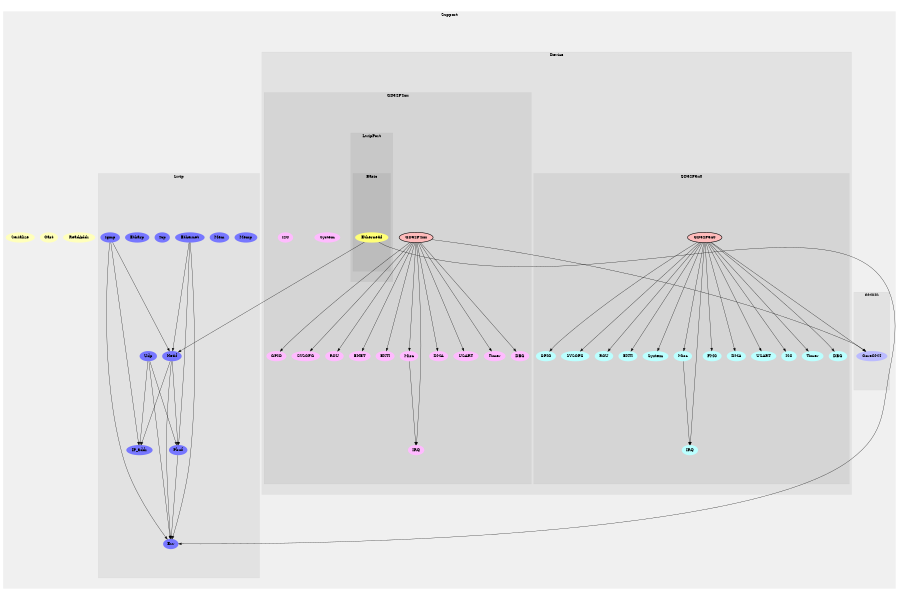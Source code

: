 digraph G {
size="6,4";
ratio="fill";
subgraph cluster_0 {
label="Support";
color="#0000000F";
style="filled";
u12[label="ReadAddr",style="filled",fillcolor="#ffffbb",penwidth="0"];
u13[label="Cast",style="filled",fillcolor="#ffffbb",penwidth="0"];
u14[label="Serialize",style="filled",fillcolor="#ffffbb",penwidth="0"];
subgraph cluster_1 {
label="CMSIS";
color="#0000000F";
style="filled";
u11[label="CoreCM4",style="filled",fillcolor="#bbbbff",penwidth="0"];

}
subgraph cluster_2 {
label="Device";
color="#0000000F";
style="filled";
subgraph cluster_3 {
label="GD32F3x0";
color="#0000000F";
style="filled";
u43[label="GD32F3x0",style="filled,bold",fillcolor="#ffbbbb"];
u30[label="GPIO",style="filled",fillcolor="#bbffff",penwidth="0"];
u31[label="SYSCFG",style="filled",fillcolor="#bbffff",penwidth="0"];
u32[label="RCU",style="filled",fillcolor="#bbffff",penwidth="0"];
u33[label="EXTI",style="filled",fillcolor="#bbffff",penwidth="0"];
u34[label="System",style="filled",fillcolor="#bbffff",penwidth="0"];
u35[label="Misc",style="filled",fillcolor="#bbffff",penwidth="0"];
u36[label="IRQ",style="filled",fillcolor="#bbffff",penwidth="0"];
u37[label="FMC",style="filled",fillcolor="#bbffff",penwidth="0"];
u38[label="DMA",style="filled",fillcolor="#bbffff",penwidth="0"];
u39[label="USART",style="filled",fillcolor="#bbffff",penwidth="0"];
u40[label="I2C",style="filled",fillcolor="#bbffff",penwidth="0"];
u41[label="Timer",style="filled",fillcolor="#bbffff",penwidth="0"];
u42[label="DBG",style="filled",fillcolor="#bbffff",penwidth="0"];

}
subgraph cluster_4 {
label="GD32F4xx";
color="#0000000F";
style="filled";
u15[label="GD32F4xx",style="filled,bold",fillcolor="#ffbbbb"];
u16[label="GPIO",style="filled",fillcolor="#ffbbff",penwidth="0"];
u17[label="SYSCFG",style="filled",fillcolor="#ffbbff",penwidth="0"];
u19[label="RCU",style="filled",fillcolor="#ffbbff",penwidth="0"];
u20[label="ENET",style="filled",fillcolor="#ffbbff",penwidth="0"];
u21[label="EXTI",style="filled",fillcolor="#ffbbff",penwidth="0"];
u22[label="System",style="filled",fillcolor="#ffbbff",penwidth="0"];
u23[label="Misc",style="filled",fillcolor="#ffbbff",penwidth="0"];
u24[label="IRQ",style="filled",fillcolor="#ffbbff",penwidth="0"];
u25[label="DMA",style="filled",fillcolor="#ffbbff",penwidth="0"];
u26[label="USART",style="filled",fillcolor="#ffbbff",penwidth="0"];
u27[label="I2C",style="filled",fillcolor="#ffbbff",penwidth="0"];
u28[label="Timer",style="filled",fillcolor="#ffbbff",penwidth="0"];
u29[label="DBG",style="filled",fillcolor="#ffbbff",penwidth="0"];
subgraph cluster_5 {
label="LwipPort";
color="#0000000F";
style="filled";
subgraph cluster_6 {
label="Basic";
color="#0000000F";
style="filled";
u18[label="Ethernetif",style="filled",fillcolor="#ffff77",penwidth="0"];

}

}

}

}
subgraph cluster_7 {
label="Lwip";
color="#0000000F";
style="filled";
u0[label="Memp",style="filled",fillcolor="#7777ff",penwidth="0"];
u1[label="Mem",style="filled",fillcolor="#7777ff",penwidth="0"];
u2[label="Udp",style="filled",fillcolor="#7777ff",penwidth="0"];
u3[label="IP_addr",style="filled",fillcolor="#7777ff",penwidth="0"];
u4[label="Ethernet",style="filled",fillcolor="#7777ff",penwidth="0"];
u5[label="Tcp",style="filled",fillcolor="#7777ff",penwidth="0"];
u6[label="Etharp",style="filled",fillcolor="#7777ff",penwidth="0"];
u7[label="Netif",style="filled",fillcolor="#7777ff",penwidth="0"];
u8[label="Err",style="filled",fillcolor="#7777ff",penwidth="0"];
u9[label="Pbuf",style="filled",fillcolor="#7777ff",penwidth="0"];
u10[label="Igmp",style="filled",fillcolor="#7777ff",penwidth="0"];

}

}
u2 -> u3;
u2 -> u8;
u2 -> u9;
u4 -> u7;
u4 -> u8;
u4 -> u9;
u7 -> u3;
u7 -> u8;
u7 -> u9;
u9 -> u8;
u10 -> u3;
u10 -> u7;
u10 -> u8;
u15 -> u11;
u15 -> u16;
u15 -> u17;
u15 -> u19;
u15 -> u20;
u15 -> u21;
u15 -> u23;
u15 -> u24;
u15 -> u25;
u15 -> u26;
u15 -> u28;
u15 -> u29;
u18 -> u7;
u18 -> u8;
u23 -> u24;
u35 -> u36;
u43 -> u11;
u43 -> u30;
u43 -> u31;
u43 -> u32;
u43 -> u33;
u43 -> u34;
u43 -> u35;
u43 -> u36;
u43 -> u37;
u43 -> u38;
u43 -> u39;
u43 -> u40;
u43 -> u41;
u43 -> u42;

}

